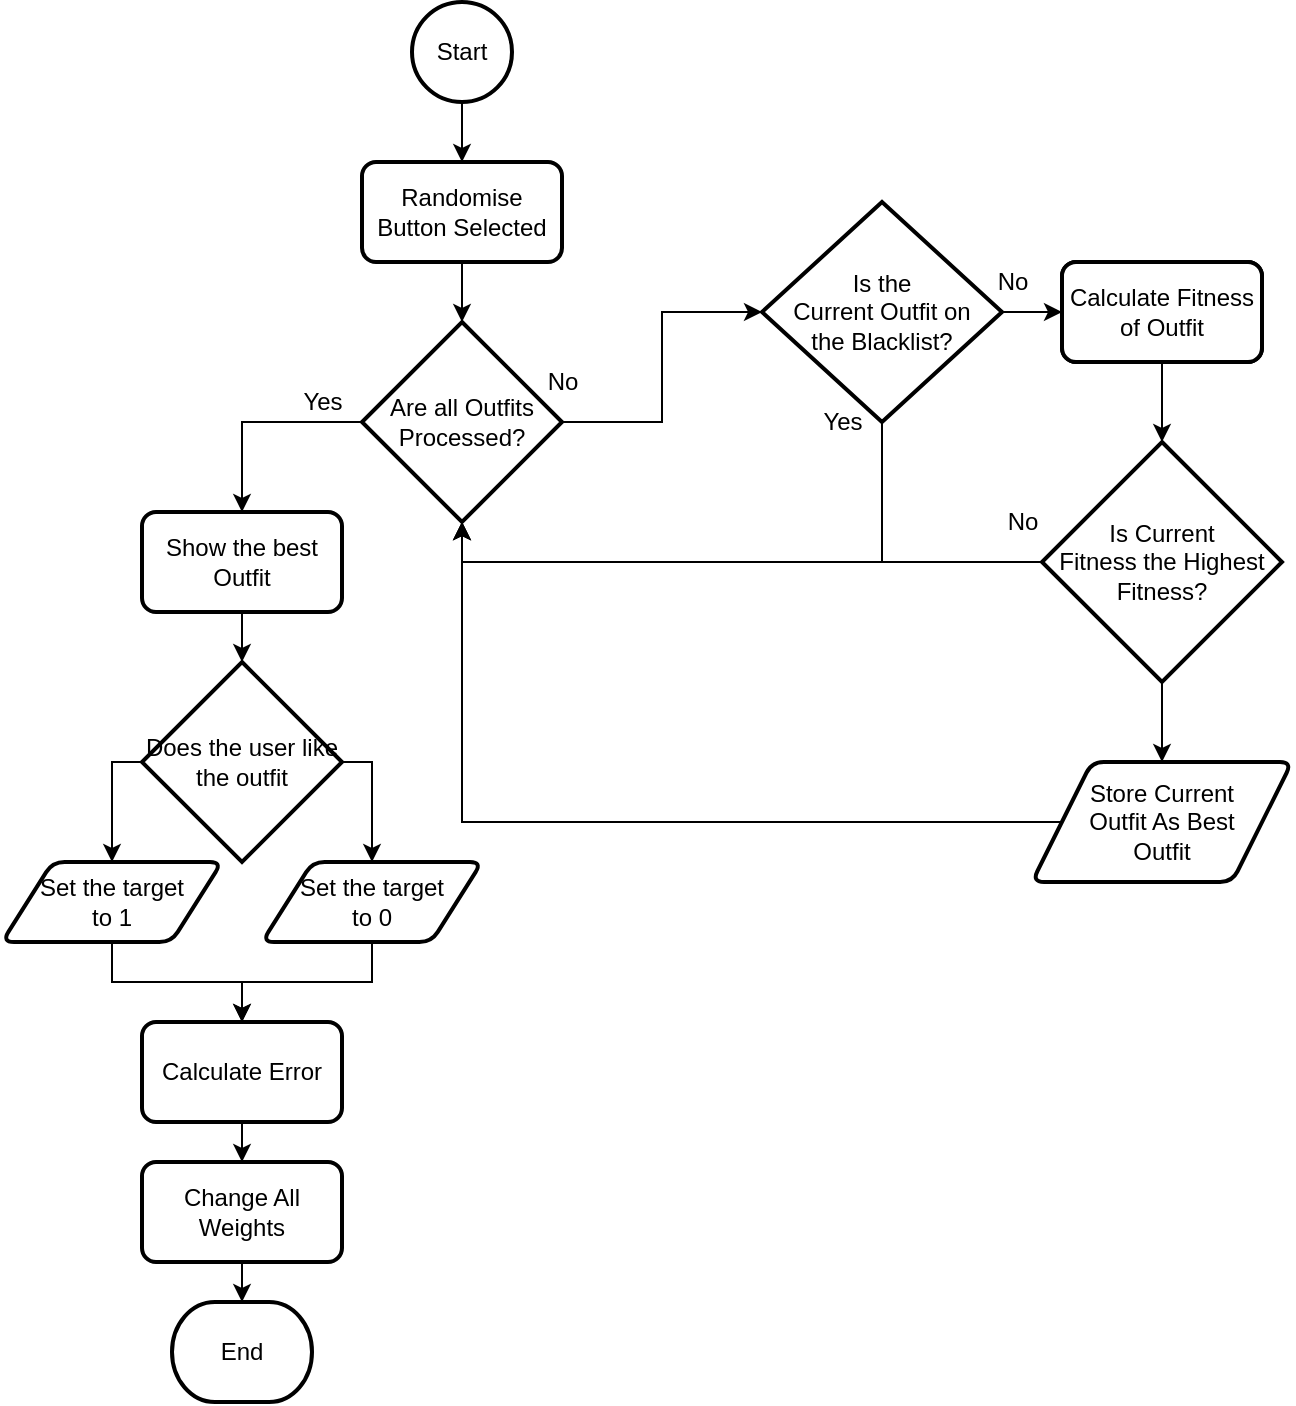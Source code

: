 <mxfile version="14.4.8" type="device"><diagram id="CqHMJRgGBr5wB-rAd6vC" name="Page-1"><mxGraphModel dx="1102" dy="580" grid="1" gridSize="10" guides="1" tooltips="1" connect="1" arrows="1" fold="1" page="1" pageScale="1" pageWidth="850" pageHeight="1100" math="0" shadow="0"><root><mxCell id="0"/><mxCell id="1" parent="0"/><mxCell id="kIj15fqdHqlp9PRc_L3i-4" style="edgeStyle=orthogonalEdgeStyle;rounded=0;orthogonalLoop=1;jettySize=auto;html=1;entryX=0.5;entryY=0;entryDx=0;entryDy=0;" edge="1" parent="1" source="kIj15fqdHqlp9PRc_L3i-1" target="kIj15fqdHqlp9PRc_L3i-2"><mxGeometry relative="1" as="geometry"/></mxCell><mxCell id="kIj15fqdHqlp9PRc_L3i-1" value="Start" style="strokeWidth=2;html=1;shape=mxgraph.flowchart.start_2;whiteSpace=wrap;" vertex="1" parent="1"><mxGeometry x="255" y="30" width="50" height="50" as="geometry"/></mxCell><mxCell id="kIj15fqdHqlp9PRc_L3i-5" style="edgeStyle=orthogonalEdgeStyle;rounded=0;orthogonalLoop=1;jettySize=auto;html=1;entryX=0.5;entryY=0;entryDx=0;entryDy=0;entryPerimeter=0;" edge="1" parent="1" source="kIj15fqdHqlp9PRc_L3i-2" target="kIj15fqdHqlp9PRc_L3i-6"><mxGeometry relative="1" as="geometry"><mxPoint x="280" y="190" as="targetPoint"/></mxGeometry></mxCell><mxCell id="kIj15fqdHqlp9PRc_L3i-2" value="Randomise Button Selected" style="rounded=1;whiteSpace=wrap;html=1;absoluteArcSize=1;arcSize=14;strokeWidth=2;" vertex="1" parent="1"><mxGeometry x="230" y="110" width="100" height="50" as="geometry"/></mxCell><mxCell id="kIj15fqdHqlp9PRc_L3i-9" style="edgeStyle=orthogonalEdgeStyle;rounded=0;orthogonalLoop=1;jettySize=auto;html=1;entryX=0;entryY=0.5;entryDx=0;entryDy=0;entryPerimeter=0;" edge="1" parent="1" source="kIj15fqdHqlp9PRc_L3i-6" target="kIj15fqdHqlp9PRc_L3i-8"><mxGeometry relative="1" as="geometry"/></mxCell><mxCell id="kIj15fqdHqlp9PRc_L3i-35" style="edgeStyle=orthogonalEdgeStyle;rounded=0;orthogonalLoop=1;jettySize=auto;html=1;entryX=0.5;entryY=0;entryDx=0;entryDy=0;" edge="1" parent="1" source="kIj15fqdHqlp9PRc_L3i-6" target="kIj15fqdHqlp9PRc_L3i-34"><mxGeometry relative="1" as="geometry"/></mxCell><mxCell id="kIj15fqdHqlp9PRc_L3i-6" value="Are all Outfits Processed?" style="strokeWidth=2;html=1;shape=mxgraph.flowchart.decision;whiteSpace=wrap;" vertex="1" parent="1"><mxGeometry x="230" y="190" width="100" height="100" as="geometry"/></mxCell><mxCell id="kIj15fqdHqlp9PRc_L3i-7" value="No" style="text;html=1;align=center;verticalAlign=middle;resizable=0;points=[];autosize=1;" vertex="1" parent="1"><mxGeometry x="315" y="210" width="30" height="20" as="geometry"/></mxCell><mxCell id="kIj15fqdHqlp9PRc_L3i-11" style="edgeStyle=orthogonalEdgeStyle;rounded=0;orthogonalLoop=1;jettySize=auto;html=1;entryX=0;entryY=0.5;entryDx=0;entryDy=0;" edge="1" parent="1" source="kIj15fqdHqlp9PRc_L3i-8" target="kIj15fqdHqlp9PRc_L3i-10"><mxGeometry relative="1" as="geometry"/></mxCell><mxCell id="kIj15fqdHqlp9PRc_L3i-15" style="edgeStyle=orthogonalEdgeStyle;rounded=0;orthogonalLoop=1;jettySize=auto;html=1;entryX=0.5;entryY=1;entryDx=0;entryDy=0;entryPerimeter=0;exitX=0.5;exitY=1;exitDx=0;exitDy=0;exitPerimeter=0;" edge="1" parent="1" source="kIj15fqdHqlp9PRc_L3i-8" target="kIj15fqdHqlp9PRc_L3i-6"><mxGeometry relative="1" as="geometry"><mxPoint x="470" y="290" as="sourcePoint"/><Array as="points"><mxPoint x="490" y="310"/><mxPoint x="280" y="310"/></Array></mxGeometry></mxCell><mxCell id="kIj15fqdHqlp9PRc_L3i-8" value="&lt;div&gt;Is the &lt;br&gt;&lt;/div&gt;&lt;div&gt;Current Outfit on &lt;br&gt;&lt;/div&gt;&lt;div&gt;the Blacklist?&lt;/div&gt;" style="strokeWidth=2;html=1;shape=mxgraph.flowchart.decision;whiteSpace=wrap;" vertex="1" parent="1"><mxGeometry x="430" y="130" width="120" height="110" as="geometry"/></mxCell><mxCell id="kIj15fqdHqlp9PRc_L3i-10" value="Calculate Fitness of Outfit" style="rounded=1;whiteSpace=wrap;html=1;absoluteArcSize=1;arcSize=14;strokeWidth=2;" vertex="1" parent="1"><mxGeometry x="580" y="160" width="100" height="50" as="geometry"/></mxCell><mxCell id="kIj15fqdHqlp9PRc_L3i-12" value="Yes" style="text;html=1;align=center;verticalAlign=middle;resizable=0;points=[];autosize=1;" vertex="1" parent="1"><mxGeometry x="450" y="230" width="40" height="20" as="geometry"/></mxCell><mxCell id="kIj15fqdHqlp9PRc_L3i-25" style="edgeStyle=orthogonalEdgeStyle;rounded=0;orthogonalLoop=1;jettySize=auto;html=1;" edge="1" parent="1" source="kIj15fqdHqlp9PRc_L3i-21"><mxGeometry relative="1" as="geometry"><mxPoint x="280" y="290" as="targetPoint"/><Array as="points"><mxPoint x="280" y="310"/></Array></mxGeometry></mxCell><mxCell id="kIj15fqdHqlp9PRc_L3i-32" style="edgeStyle=orthogonalEdgeStyle;rounded=0;orthogonalLoop=1;jettySize=auto;html=1;" edge="1" parent="1" source="kIj15fqdHqlp9PRc_L3i-21" target="kIj15fqdHqlp9PRc_L3i-31"><mxGeometry relative="1" as="geometry"/></mxCell><mxCell id="kIj15fqdHqlp9PRc_L3i-21" value="&lt;div&gt;Is Current &lt;br&gt;&lt;/div&gt;&lt;div&gt;Fitness the Highest Fitness?&lt;/div&gt;" style="strokeWidth=2;html=1;shape=mxgraph.flowchart.decision;whiteSpace=wrap;" vertex="1" parent="1"><mxGeometry x="570" y="250" width="120" height="120" as="geometry"/></mxCell><mxCell id="kIj15fqdHqlp9PRc_L3i-24" style="edgeStyle=orthogonalEdgeStyle;rounded=0;orthogonalLoop=1;jettySize=auto;html=1;entryX=0.5;entryY=0;entryDx=0;entryDy=0;entryPerimeter=0;" edge="1" parent="1" source="kIj15fqdHqlp9PRc_L3i-23" target="kIj15fqdHqlp9PRc_L3i-21"><mxGeometry relative="1" as="geometry"/></mxCell><mxCell id="kIj15fqdHqlp9PRc_L3i-23" value="Calculate Fitness of Outfit" style="rounded=1;whiteSpace=wrap;html=1;absoluteArcSize=1;arcSize=14;strokeWidth=2;" vertex="1" parent="1"><mxGeometry x="580" y="160" width="100" height="50" as="geometry"/></mxCell><mxCell id="kIj15fqdHqlp9PRc_L3i-26" value="No" style="text;html=1;align=center;verticalAlign=middle;resizable=0;points=[];autosize=1;" vertex="1" parent="1"><mxGeometry x="545" y="280" width="30" height="20" as="geometry"/></mxCell><mxCell id="kIj15fqdHqlp9PRc_L3i-27" value="No" style="text;html=1;align=center;verticalAlign=middle;resizable=0;points=[];autosize=1;" vertex="1" parent="1"><mxGeometry x="540" y="160" width="30" height="20" as="geometry"/></mxCell><mxCell id="kIj15fqdHqlp9PRc_L3i-33" style="edgeStyle=orthogonalEdgeStyle;rounded=0;orthogonalLoop=1;jettySize=auto;html=1;entryX=0.5;entryY=1;entryDx=0;entryDy=0;entryPerimeter=0;" edge="1" parent="1" source="kIj15fqdHqlp9PRc_L3i-31" target="kIj15fqdHqlp9PRc_L3i-6"><mxGeometry relative="1" as="geometry"><Array as="points"><mxPoint x="280" y="440"/></Array></mxGeometry></mxCell><mxCell id="kIj15fqdHqlp9PRc_L3i-31" value="&lt;div&gt;Store Current &lt;br&gt;&lt;/div&gt;&lt;div&gt;Outfit As Best &lt;br&gt;&lt;/div&gt;&lt;div&gt;Outfit&lt;/div&gt;" style="shape=parallelogram;html=1;strokeWidth=2;perimeter=parallelogramPerimeter;whiteSpace=wrap;rounded=1;arcSize=12;size=0.23;" vertex="1" parent="1"><mxGeometry x="565" y="410" width="130" height="60" as="geometry"/></mxCell><mxCell id="kIj15fqdHqlp9PRc_L3i-38" style="edgeStyle=orthogonalEdgeStyle;rounded=0;orthogonalLoop=1;jettySize=auto;html=1;entryX=0.5;entryY=0;entryDx=0;entryDy=0;entryPerimeter=0;" edge="1" parent="1" source="kIj15fqdHqlp9PRc_L3i-34" target="kIj15fqdHqlp9PRc_L3i-37"><mxGeometry relative="1" as="geometry"/></mxCell><mxCell id="kIj15fqdHqlp9PRc_L3i-34" value="Show the best Outfit" style="rounded=1;whiteSpace=wrap;html=1;absoluteArcSize=1;arcSize=14;strokeWidth=2;" vertex="1" parent="1"><mxGeometry x="120" y="285" width="100" height="50" as="geometry"/></mxCell><mxCell id="kIj15fqdHqlp9PRc_L3i-36" value="Yes" style="text;html=1;align=center;verticalAlign=middle;resizable=0;points=[];autosize=1;" vertex="1" parent="1"><mxGeometry x="190" y="220" width="40" height="20" as="geometry"/></mxCell><mxCell id="kIj15fqdHqlp9PRc_L3i-44" style="edgeStyle=orthogonalEdgeStyle;rounded=0;orthogonalLoop=1;jettySize=auto;html=1;entryX=0.5;entryY=0;entryDx=0;entryDy=0;exitX=0;exitY=0.5;exitDx=0;exitDy=0;exitPerimeter=0;" edge="1" parent="1" source="kIj15fqdHqlp9PRc_L3i-37" target="kIj15fqdHqlp9PRc_L3i-42"><mxGeometry relative="1" as="geometry"><Array as="points"><mxPoint x="105" y="410"/></Array></mxGeometry></mxCell><mxCell id="kIj15fqdHqlp9PRc_L3i-45" style="edgeStyle=orthogonalEdgeStyle;rounded=0;orthogonalLoop=1;jettySize=auto;html=1;entryX=0.5;entryY=0;entryDx=0;entryDy=0;exitX=1;exitY=0.5;exitDx=0;exitDy=0;exitPerimeter=0;" edge="1" parent="1" source="kIj15fqdHqlp9PRc_L3i-37" target="kIj15fqdHqlp9PRc_L3i-41"><mxGeometry relative="1" as="geometry"><Array as="points"><mxPoint x="235" y="410"/></Array></mxGeometry></mxCell><mxCell id="kIj15fqdHqlp9PRc_L3i-37" value="Does the user like the outfit " style="strokeWidth=2;html=1;shape=mxgraph.flowchart.decision;whiteSpace=wrap;" vertex="1" parent="1"><mxGeometry x="120" y="360" width="100" height="100" as="geometry"/></mxCell><mxCell id="kIj15fqdHqlp9PRc_L3i-49" style="edgeStyle=orthogonalEdgeStyle;rounded=0;orthogonalLoop=1;jettySize=auto;html=1;entryX=0.5;entryY=0;entryDx=0;entryDy=0;" edge="1" parent="1" source="kIj15fqdHqlp9PRc_L3i-41" target="kIj15fqdHqlp9PRc_L3i-46"><mxGeometry relative="1" as="geometry"/></mxCell><mxCell id="kIj15fqdHqlp9PRc_L3i-41" value="&lt;div&gt;Set the target &lt;br&gt;&lt;/div&gt;&lt;div&gt;to 0&lt;br&gt;&lt;/div&gt;" style="shape=parallelogram;html=1;strokeWidth=2;perimeter=parallelogramPerimeter;whiteSpace=wrap;rounded=1;arcSize=12;size=0.23;" vertex="1" parent="1"><mxGeometry x="180" y="460" width="110" height="40" as="geometry"/></mxCell><mxCell id="kIj15fqdHqlp9PRc_L3i-48" style="edgeStyle=orthogonalEdgeStyle;rounded=0;orthogonalLoop=1;jettySize=auto;html=1;entryX=0.5;entryY=0;entryDx=0;entryDy=0;" edge="1" parent="1" source="kIj15fqdHqlp9PRc_L3i-42" target="kIj15fqdHqlp9PRc_L3i-46"><mxGeometry relative="1" as="geometry"/></mxCell><mxCell id="kIj15fqdHqlp9PRc_L3i-42" value="&lt;div&gt;Set the target &lt;br&gt;&lt;/div&gt;&lt;div&gt;to 1&lt;br&gt;&lt;/div&gt;" style="shape=parallelogram;html=1;strokeWidth=2;perimeter=parallelogramPerimeter;whiteSpace=wrap;rounded=1;arcSize=12;size=0.23;" vertex="1" parent="1"><mxGeometry x="50" y="460" width="110" height="40" as="geometry"/></mxCell><mxCell id="kIj15fqdHqlp9PRc_L3i-50" style="edgeStyle=orthogonalEdgeStyle;rounded=0;orthogonalLoop=1;jettySize=auto;html=1;entryX=0.5;entryY=0;entryDx=0;entryDy=0;" edge="1" parent="1" source="kIj15fqdHqlp9PRc_L3i-46" target="kIj15fqdHqlp9PRc_L3i-47"><mxGeometry relative="1" as="geometry"/></mxCell><mxCell id="kIj15fqdHqlp9PRc_L3i-46" value="Calculate Error" style="rounded=1;whiteSpace=wrap;html=1;absoluteArcSize=1;arcSize=14;strokeWidth=2;" vertex="1" parent="1"><mxGeometry x="120" y="540" width="100" height="50" as="geometry"/></mxCell><mxCell id="kIj15fqdHqlp9PRc_L3i-52" style="edgeStyle=orthogonalEdgeStyle;rounded=0;orthogonalLoop=1;jettySize=auto;html=1;" edge="1" parent="1" source="kIj15fqdHqlp9PRc_L3i-47" target="kIj15fqdHqlp9PRc_L3i-51"><mxGeometry relative="1" as="geometry"/></mxCell><mxCell id="kIj15fqdHqlp9PRc_L3i-47" value="Change All Weights" style="rounded=1;whiteSpace=wrap;html=1;absoluteArcSize=1;arcSize=14;strokeWidth=2;" vertex="1" parent="1"><mxGeometry x="120" y="610" width="100" height="50" as="geometry"/></mxCell><mxCell id="kIj15fqdHqlp9PRc_L3i-51" value="End" style="strokeWidth=2;html=1;shape=mxgraph.flowchart.terminator;whiteSpace=wrap;" vertex="1" parent="1"><mxGeometry x="135" y="680" width="70" height="50" as="geometry"/></mxCell></root></mxGraphModel></diagram></mxfile>